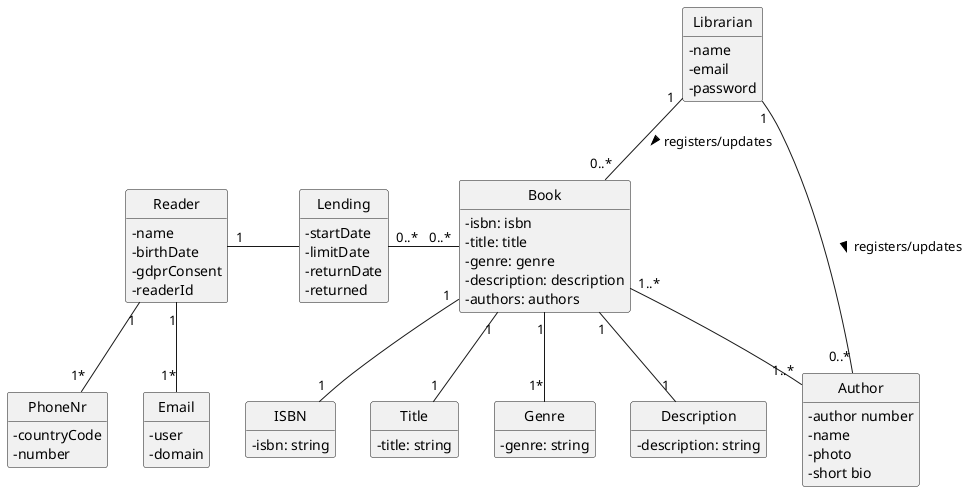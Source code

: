 @startuml
'https://plantuml.com/class-diagram
skinparam classAttributeIconSize 0
hide circle
hide methods

class Librarian {
    - name
    - email
    - password
    /'falta saber como é feita a autenticação'/
}

class ISBN{
/'temos que implementar alguma validação?'/
/'https://en.wikipedia.org/wiki/ISBN'/
    - isbn: string
}

class Title{
/'regras?'/
    - title: string
}

class Genre{
/'escolhido de uma lista?'/
    - genre: string
}

class Description{
/'limite de caractéres?'/
    - description: string
}

class Book {
    - isbn: isbn
    - title: title
    - genre: genre
    - description: description
    - authors: authors
}

class Author {
    - author number
    - name
    - photo
    - short bio
    /'perguntar '/
   }

class Reader {
    - name /'regras?'/
    - birthDate /'limite inferior/superior? '/
    - gdprConsent /'que implicações tem?'/
    - readerId
}

class Lending {
    - startDate
    - limitDate
    - returnDate
    - returned
}

class PhoneNr {
/'como fazer a validação?'/
    - countryCode
    - number
}

class Email {
    /'perguntar se o domínio tem que ser validado?'/
    /'há domínios restritos?'/
    - user
    - domain
}

Librarian "1" -- "0..*" Author : registers/updates >
Librarian "1" -- "0..*" Book : registers/updates >
Book "1..*" -- "1..*"  Author
Reader "1" -- "1*" PhoneNr  /'mais que um?'/
Reader "1" -- "1*" Email   /'mais que um?'/
Reader "1" - Lending
Lending "0..*" -  "0..*"Book
Book "1" -- "1" ISBN
Book "1" -- "1" Title
Book  "1" -- "1*"  Genre
Book  "1" -- "1"  Description

@enduml


